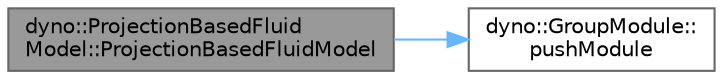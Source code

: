 digraph "dyno::ProjectionBasedFluidModel::ProjectionBasedFluidModel"
{
 // LATEX_PDF_SIZE
  bgcolor="transparent";
  edge [fontname=Helvetica,fontsize=10,labelfontname=Helvetica,labelfontsize=10];
  node [fontname=Helvetica,fontsize=10,shape=box,height=0.2,width=0.4];
  rankdir="LR";
  Node1 [id="Node000001",label="dyno::ProjectionBasedFluid\lModel::ProjectionBasedFluidModel",height=0.2,width=0.4,color="gray40", fillcolor="grey60", style="filled", fontcolor="black",tooltip=" "];
  Node1 -> Node2 [id="edge1_Node000001_Node000002",color="steelblue1",style="solid",tooltip=" "];
  Node2 [id="Node000002",label="dyno::GroupModule::\lpushModule",height=0.2,width=0.4,color="grey40", fillcolor="white", style="filled",URL="$classdyno_1_1_group_module.html#a1471ba0bbf6529e70a40a1d60d3ba392",tooltip=" "];
}
